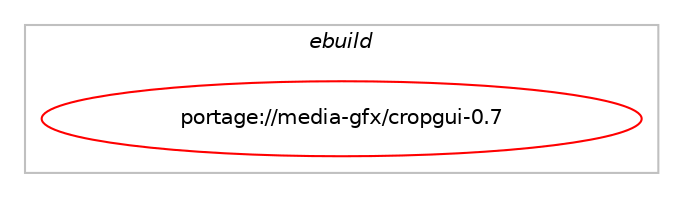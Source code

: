 digraph prolog {

# *************
# Graph options
# *************

newrank=true;
concentrate=true;
compound=true;
graph [rankdir=LR,fontname=Helvetica,fontsize=10,ranksep=1.5];#, ranksep=2.5, nodesep=0.2];
edge  [arrowhead=vee];
node  [fontname=Helvetica,fontsize=10];

# **********
# The ebuild
# **********

subgraph cluster_leftcol {
color=gray;
label=<<i>ebuild</i>>;
id [label="portage://media-gfx/cropgui-0.7", color=red, width=4, href="../media-gfx/cropgui-0.7.svg"];
}

# ****************
# The dependencies
# ****************

subgraph cluster_midcol {
color=gray;
label=<<i>dependencies</i>>;
subgraph cluster_compile {
fillcolor="#eeeeee";
style=filled;
label=<<i>compile</i>>;
# *** BEGIN UNKNOWN DEPENDENCY TYPE (TODO) ***
# id -> equal(use_conditional_group(positive,python_targets_python3_10,portage://media-gfx/cropgui-0.7,[package_dependency(portage://media-gfx/cropgui-0.7,install,no,dev-lang,python,none,[,,],[slot(3.10)],[])]))
# *** END UNKNOWN DEPENDENCY TYPE (TODO) ***

# *** BEGIN UNKNOWN DEPENDENCY TYPE (TODO) ***
# id -> equal(use_conditional_group(positive,python_targets_python3_11,portage://media-gfx/cropgui-0.7,[package_dependency(portage://media-gfx/cropgui-0.7,install,no,dev-lang,python,none,[,,],[slot(3.11)],[])]))
# *** END UNKNOWN DEPENDENCY TYPE (TODO) ***

# *** BEGIN UNKNOWN DEPENDENCY TYPE (TODO) ***
# id -> equal(use_conditional_group(positive,python_targets_python3_12,portage://media-gfx/cropgui-0.7,[package_dependency(portage://media-gfx/cropgui-0.7,install,no,dev-lang,python,none,[,,],[slot(3.12)],[])]))
# *** END UNKNOWN DEPENDENCY TYPE (TODO) ***

}
subgraph cluster_compileandrun {
fillcolor="#eeeeee";
style=filled;
label=<<i>compile and run</i>>;
}
subgraph cluster_run {
fillcolor="#eeeeee";
style=filled;
label=<<i>run</i>>;
# *** BEGIN UNKNOWN DEPENDENCY TYPE (TODO) ***
# id -> equal(use_conditional_group(positive,python_targets_python3_10,portage://media-gfx/cropgui-0.7,[package_dependency(portage://media-gfx/cropgui-0.7,run,no,dev-lang,python,none,[,,],[slot(3.10)],[])]))
# *** END UNKNOWN DEPENDENCY TYPE (TODO) ***

# *** BEGIN UNKNOWN DEPENDENCY TYPE (TODO) ***
# id -> equal(use_conditional_group(positive,python_targets_python3_11,portage://media-gfx/cropgui-0.7,[package_dependency(portage://media-gfx/cropgui-0.7,run,no,dev-lang,python,none,[,,],[slot(3.11)],[])]))
# *** END UNKNOWN DEPENDENCY TYPE (TODO) ***

# *** BEGIN UNKNOWN DEPENDENCY TYPE (TODO) ***
# id -> equal(use_conditional_group(positive,python_targets_python3_12,portage://media-gfx/cropgui-0.7,[package_dependency(portage://media-gfx/cropgui-0.7,run,no,dev-lang,python,none,[,,],[slot(3.12)],[])]))
# *** END UNKNOWN DEPENDENCY TYPE (TODO) ***

# *** BEGIN UNKNOWN DEPENDENCY TYPE (TODO) ***
# id -> equal(package_dependency(portage://media-gfx/cropgui-0.7,run,no,dev-python,pillow,none,[,,],[],[use(optenable(python_targets_python3_10),negative),use(optenable(python_targets_python3_11),negative),use(optenable(python_targets_python3_12),negative)]))
# *** END UNKNOWN DEPENDENCY TYPE (TODO) ***

# *** BEGIN UNKNOWN DEPENDENCY TYPE (TODO) ***
# id -> equal(package_dependency(portage://media-gfx/cropgui-0.7,run,no,dev-python,pygobject,none,[,,],[slot(3)],[use(optenable(python_targets_python3_10),negative),use(optenable(python_targets_python3_11),negative),use(optenable(python_targets_python3_12),negative)]))
# *** END UNKNOWN DEPENDENCY TYPE (TODO) ***

# *** BEGIN UNKNOWN DEPENDENCY TYPE (TODO) ***
# id -> equal(package_dependency(portage://media-gfx/cropgui-0.7,run,no,media-gfx,imagemagick,none,[,,],[],[]))
# *** END UNKNOWN DEPENDENCY TYPE (TODO) ***

# *** BEGIN UNKNOWN DEPENDENCY TYPE (TODO) ***
# id -> equal(package_dependency(portage://media-gfx/cropgui-0.7,run,no,media-libs,exiftool,none,[,,],[],[]))
# *** END UNKNOWN DEPENDENCY TYPE (TODO) ***

}
}

# **************
# The candidates
# **************

subgraph cluster_choices {
rank=same;
color=gray;
label=<<i>candidates</i>>;

}

}
